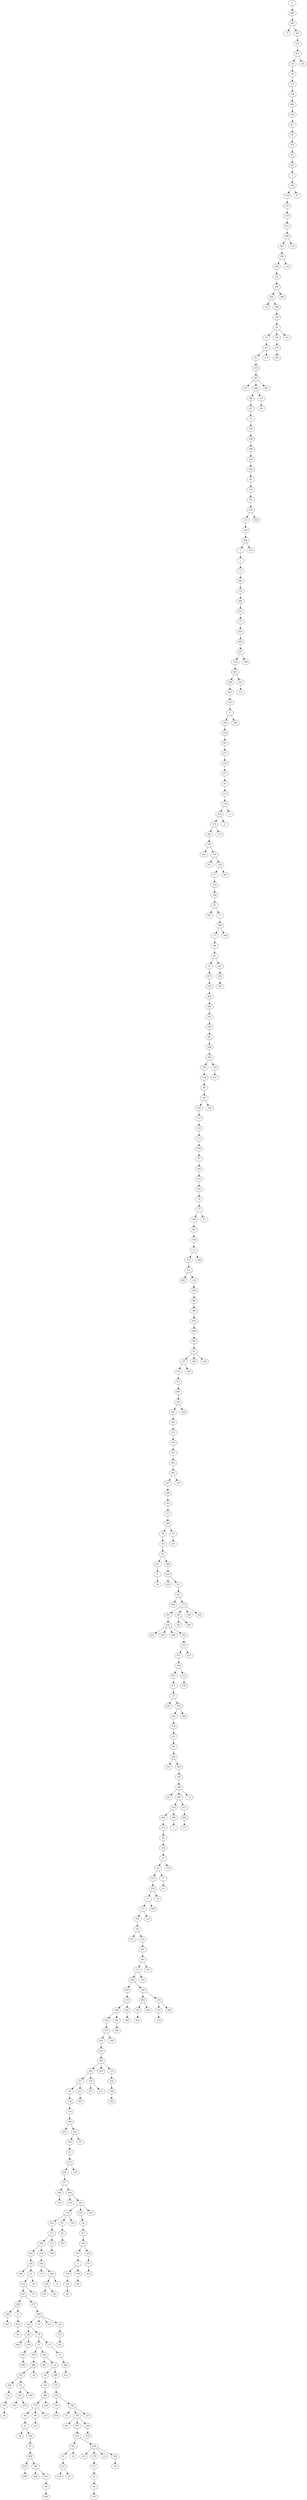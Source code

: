 digraph {
	0 [label=0]
	409 [label=409]
	385 [label=385]
	77 [label=77]
	487 [label=487]
	122 [label=122]
	427 [label=427]
	129 [label=129]
	50 [label=50]
	177 [label=177]
	259 [label=259]
	468 [label=468]
	426 [label=426]
	417 [label=417]
	237 [label=237]
	357 [label=357]
	63 [label=63]
	291 [label=291]
	7 [label=7]
	168 [label=168]
	134 [label=134]
	322 [label=322]
	278 [label=278]
	472 [label=472]
	486 [label=486]
	367 [label=367]
	250 [label=250]
	246 [label=246]
	26 [label=26]
	440 [label=440]
	200 [label=200]
	10 [label=10]
	366 [label=366]
	316 [label=316]
	29 [label=29]
	53 [label=53]
	141 [label=141]
	83 [label=83]
	422 [label=422]
	245 [label=245]
	325 [label=325]
	296 [label=296]
	380 [label=380]
	247 [label=247]
	52 [label=52]
	160 [label=160]
	390 [label=390]
	289 [label=289]
	262 [label=262]
	382 [label=382]
	49 [label=49]
	333 [label=333]
	66 [label=66]
	420 [label=420]
	135 [label=135]
	243 [label=243]
	464 [label=464]
	3 [label=3]
	1 [label=1]
	75 [label=75]
	280 [label=280]
	132 [label=132]
	498 [label=498]
	332 [label=332]
	131 [label=131]
	229 [label=229]
	499 [label=499]
	347 [label=347]
	128 [label=128]
	401 [label=401]
	249 [label=249]
	483 [label=483]
	116 [label=116]
	37 [label=37]
	180 [label=180]
	258 [label=258]
	343 [label=343]
	271 [label=271]
	230 [label=230]
	272 [label=272]
	28 [label=28]
	210 [label=210]
	178 [label=178]
	434 [label=434]
	374 [label=374]
	362 [label=362]
	350 [label=350]
	442 [label=442]
	314 [label=314]
	327 [label=327]
	224 [label=224]
	27 [label=27]
	275 [label=275]
	328 [label=328]
	41 [label=41]
	303 [label=303]
	71 [label=71]
	386 [label=386]
	17 [label=17]
	69 [label=69]
	81 [label=81]
	23 [label=23]
	475 [label=475]
	154 [label=154]
	384 [label=384]
	295 [label=295]
	191 [label=191]
	149 [label=149]
	391 [label=391]
	248 [label=248]
	493 [label=493]
	338 [label=338]
	358 [label=358]
	89 [label=89]
	445 [label=445]
	326 [label=326]
	127 [label=127]
	125 [label=125]
	113 [label=113]
	456 [label=456]
	97 [label=97]
	263 [label=263]
	311 [label=311]
	161 [label=161]
	79 [label=79]
	377 [label=377]
	199 [label=199]
	297 [label=297]
	104 [label=104]
	12 [label=12]
	372 [label=372]
	213 [label=213]
	481 [label=481]
	110 [label=110]
	356 [label=356]
	305 [label=305]
	340 [label=340]
	414 [label=414]
	488 [label=488]
	182 [label=182]
	42 [label=42]
	331 [label=331]
	118 [label=118]
	317 [label=317]
	491 [label=491]
	238 [label=238]
	441 [label=441]
	279 [label=279]
	151 [label=151]
	144 [label=144]
	433 [label=433]
	462 [label=462]
	185 [label=185]
	207 [label=207]
	300 [label=300]
	253 [label=253]
	273 [label=273]
	368 [label=368]
	76 [label=76]
	155 [label=155]
	19 [label=19]
	451 [label=451]
	51 [label=51]
	54 [label=54]
	369 [label=369]
	435 [label=435]
	429 [label=429]
	91 [label=91]
	167 [label=167]
	494 [label=494]
	373 [label=373]
	287 [label=287]
	455 [label=455]
	419 [label=419]
	345 [label=345]
	489 [label=489]
	302 [label=302]
	352 [label=352]
	411 [label=411]
	106 [label=106]
	497 [label=497]
	471 [label=471]
	31 [label=31]
	220 [label=220]
	474 [label=474]
	240 [label=240]
	470 [label=470]
	231 [label=231]
	80 [label=80]
	402 [label=402]
	335 [label=335]
	363 [label=363]
	307 [label=307]
	298 [label=298]
	85 [label=85]
	485 [label=485]
	453 [label=453]
	446 [label=446]
	121 [label=121]
	68 [label=68]
	334 [label=334]
	25 [label=25]
	95 [label=95]
	225 [label=225]
	255 [label=255]
	15 [label=15]
	112 [label=112]
	379 [label=379]
	102 [label=102]
	413 [label=413]
	232 [label=232]
	281 [label=281]
	361 [label=361]
	171 [label=171]
	196 [label=196]
	269 [label=269]
	170 [label=170]
	198 [label=198]
	136 [label=136]
	216 [label=216]
	436 [label=436]
	241 [label=241]
	304 [label=304]
	492 [label=492]
	321 [label=321]
	34 [label=34]
	139 [label=139]
	234 [label=234]
	398 [label=398]
	465 [label=465]
	192 [label=192]
	355 [label=355]
	43 [label=43]
	473 [label=473]
	469 [label=469]
	477 [label=477]
	266 [label=266]
	359 [label=359]
	449 [label=449]
	218 [label=218]
	392 [label=392]
	174 [label=174]
	423 [label=423]
	117 [label=117]
	306 [label=306]
	293 [label=293]
	236 [label=236]
	189 [label=189]
	55 [label=55]
	214 [label=214]
	203 [label=203]
	288 [label=288]
	209 [label=209]
	467 [label=467]
	4 [label=4]
	452 [label=452]
	183 [label=183]
	257 [label=257]
	466 [label=466]
	320 [label=320]
	242 [label=242]
	404 [label=404]
	438 [label=438]
	365 [label=365]
	496 [label=496]
	78 [label=78]
	21 [label=21]
	450 [label=450]
	490 [label=490]
	251 [label=251]
	264 [label=264]
	24 [label=24]
	56 [label=56]
	46 [label=46]
	351 [label=351]
	145 [label=145]
	92 [label=92]
	479 [label=479]
	156 [label=156]
	39 [label=39]
	344 [label=344]
	201 [label=201]
	14 [label=14]
	58 [label=58]
	148 [label=148]
	388 [label=388]
	274 [label=274]
	98 [label=98]
	22 [label=22]
	38 [label=38]
	184 [label=184]
	45 [label=45]
	299 [label=299]
	418 [label=418]
	208 [label=208]
	290 [label=290]
	484 [label=484]
	463 [label=463]
	99 [label=99]
	480 [label=480]
	86 [label=86]
	123 [label=123]
	215 [label=215]
	329 [label=329]
	286 [label=286]
	370 [label=370]
	202 [label=202]
	140 [label=140]
	416 [label=416]
	336 [label=336]
	32 [label=32]
	378 [label=378]
	261 [label=261]
	457 [label=457]
	226 [label=226]
	341 [label=341]
	61 [label=61]
	425 [label=425]
	138 [label=138]
	62 [label=62]
	20 [label=20]
	428 [label=428]
	233 [label=233]
	179 [label=179]
	111 [label=111]
	35 [label=35]
	44 [label=44]
	187 [label=187]
	212 [label=212]
	164 [label=164]
	84 [label=84]
	294 [label=294]
	459 [label=459]
	217 [label=217]
	137 [label=137]
	74 [label=74]
	360 [label=360]
	431 [label=431]
	70 [label=70]
	412 [label=412]
	126 [label=126]
	323 [label=323]
	252 [label=252]
	33 [label=33]
	36 [label=36]
	239 [label=239]
	244 [label=244]
	175 [label=175]
	268 [label=268]
	254 [label=254]
	339 [label=339]
	60 [label=60]
	72 [label=72]
	315 [label=315]
	186 [label=186]
	47 [label=47]
	82 [label=82]
	265 [label=265]
	205 [label=205]
	353 [label=353]
	94 [label=94]
	415 [label=415]
	194 [label=194]
	387 [label=387]
	5 [label=5]
	158 [label=158]
	124 [label=124]
	147 [label=147]
	146 [label=146]
	64 [label=64]
	458 [label=458]
	107 [label=107]
	430 [label=430]
	410 [label=410]
	276 [label=276]
	30 [label=30]
	221 [label=221]
	495 [label=495]
	318 [label=318]
	277 [label=277]
	211 [label=211]
	439 [label=439]
	152 [label=152]
	354 [label=354]
	190 [label=190]
	284 [label=284]
	188 [label=188]
	96 [label=96]
	482 [label=482]
	282 [label=282]
	309 [label=309]
	109 [label=109]
	403 [label=403]
	105 [label=105]
	432 [label=432]
	204 [label=204]
	163 [label=163]
	319 [label=319]
	153 [label=153]
	460 [label=460]
	181 [label=181]
	133 [label=133]
	312 [label=312]
	406 [label=406]
	18 [label=18]
	9 [label=9]
	16 [label=16]
	376 [label=376]
	405 [label=405]
	2 [label=2]
	313 [label=313]
	408 [label=408]
	173 [label=173]
	13 [label=13]
	444 [label=444]
	223 [label=223]
	478 [label=478]
	227 [label=227]
	88 [label=88]
	162 [label=162]
	260 [label=260]
	348 [label=348]
	424 [label=424]
	371 [label=371]
	270 [label=270]
	193 [label=193]
	349 [label=349]
	396 [label=396]
	206 [label=206]
	228 [label=228]
	308 [label=308]
	87 [label=87]
	108 [label=108]
	143 [label=143]
	437 [label=437]
	301 [label=301]
	454 [label=454]
	395 [label=395]
	399 [label=399]
	381 [label=381]
	115 [label=115]
	6 [label=6]
	11 [label=11]
	394 [label=394]
	222 [label=222]
	172 [label=172]
	169 [label=169]
	142 [label=142]
	364 [label=364]
	310 [label=310]
	101 [label=101]
	447 [label=447]
	119 [label=119]
	150 [label=150]
	195 [label=195]
	283 [label=283]
	93 [label=93]
	346 [label=346]
	130 [label=130]
	114 [label=114]
	67 [label=67]
	48 [label=48]
	0 -> 409
	409 -> 385
	385 -> 77
	385 -> 487
	487 -> 122
	122 -> 427
	427 -> 129
	129 -> 50
	50 -> 177
	177 -> 259
	259 -> 468
	468 -> 426
	426 -> 417
	417 -> 237
	237 -> 357
	357 -> 63
	63 -> 291
	291 -> 7
	7 -> 168
	168 -> 134
	134 -> 322
	322 -> 278
	278 -> 472
	472 -> 486
	486 -> 367
	367 -> 250
	250 -> 246
	246 -> 26
	26 -> 440
	440 -> 200
	200 -> 10
	200 -> 366
	366 -> 316
	316 -> 29
	29 -> 53
	53 -> 141
	141 -> 83
	83 -> 422
	422 -> 245
	245 -> 325
	245 -> 296
	296 -> 380
	380 -> 247
	247 -> 52
	52 -> 160
	160 -> 390
	390 -> 289
	289 -> 262
	262 -> 382
	382 -> 49
	49 -> 333
	333 -> 66
	66 -> 420
	420 -> 135
	135 -> 243
	243 -> 464
	464 -> 3
	3 -> 1
	1 -> 75
	75 -> 280
	280 -> 132
	132 -> 498
	498 -> 332
	332 -> 131
	131 -> 229
	229 -> 499
	499 -> 347
	347 -> 128
	128 -> 401
	401 -> 249
	249 -> 483
	483 -> 116
	116 -> 37
	37 -> 180
	180 -> 258
	258 -> 343
	343 -> 271
	271 -> 230
	230 -> 272
	272 -> 28
	28 -> 210
	210 -> 178
	178 -> 434
	434 -> 374
	374 -> 362
	362 -> 350
	350 -> 442
	350 -> 314
	314 -> 327
	314 -> 224
	224 -> 27
	27 -> 275
	275 -> 328
	328 -> 41
	41 -> 303
	41 -> 71
	71 -> 386
	386 -> 17
	17 -> 69
	69 -> 81
	81 -> 23
	23 -> 475
	475 -> 154
	154 -> 384
	384 -> 295
	295 -> 191
	191 -> 149
	149 -> 391
	391 -> 248
	248 -> 493
	493 -> 338
	338 -> 358
	358 -> 89
	89 -> 445
	445 -> 326
	326 -> 127
	127 -> 125
	125 -> 113
	113 -> 456
	456 -> 97
	97 -> 263
	263 -> 311
	311 -> 161
	161 -> 79
	79 -> 377
	377 -> 199
	199 -> 297
	297 -> 104
	104 -> 12
	12 -> 372
	372 -> 213
	213 -> 481
	213 -> 110
	110 -> 356
	356 -> 305
	305 -> 340
	340 -> 414
	414 -> 488
	488 -> 182
	182 -> 42
	42 -> 331
	331 -> 118
	118 -> 317
	317 -> 491
	491 -> 238
	238 -> 441
	441 -> 279
	279 -> 151
	151 -> 144
	144 -> 433
	433 -> 462
	462 -> 185
	185 -> 207
	207 -> 300
	300 -> 253
	253 -> 273
	273 -> 368
	368 -> 76
	76 -> 155
	155 -> 19
	19 -> 451
	451 -> 51
	51 -> 54
	19 -> 369
	369 -> 435
	435 -> 429
	435 -> 91
	91 -> 167
	167 -> 494
	167 -> 373
	373 -> 287
	287 -> 455
	455 -> 419
	455 -> 345
	455 -> 489
	455 -> 302
	302 -> 352
	352 -> 411
	411 -> 106
	106 -> 497
	497 -> 471
	471 -> 31
	31 -> 220
	31 -> 474
	474 -> 240
	240 -> 470
	470 -> 231
	231 -> 80
	80 -> 402
	402 -> 335
	402 -> 363
	363 -> 307
	307 -> 298
	298 -> 85
	298 -> 485
	485 -> 453
	453 -> 446
	446 -> 121
	121 -> 68
	68 -> 334
	334 -> 25
	25 -> 95
	95 -> 225
	225 -> 255
	255 -> 15
	15 -> 112
	112 -> 379
	379 -> 102
	102 -> 413
	102 -> 232
	232 -> 281
	281 -> 361
	361 -> 171
	171 -> 196
	196 -> 269
	269 -> 170
	170 -> 198
	198 -> 136
	136 -> 216
	216 -> 436
	436 -> 241
	241 -> 304
	304 -> 492
	492 -> 321
	321 -> 34
	34 -> 139
	139 -> 234
	234 -> 398
	398 -> 465
	398 -> 192
	192 -> 355
	355 -> 43
	43 -> 473
	473 -> 469
	469 -> 477
	477 -> 266
	266 -> 359
	477 -> 449
	449 -> 218
	449 -> 392
	392 -> 174
	174 -> 423
	423 -> 117
	117 -> 306
	306 -> 293
	293 -> 236
	236 -> 189
	236 -> 55
	55 -> 214
	214 -> 203
	203 -> 288
	288 -> 209
	209 -> 467
	288 -> 4
	4 -> 452
	452 -> 183
	203 -> 257
	257 -> 466
	466 -> 320
	320 -> 242
	242 -> 404
	242 -> 438
	438 -> 365
	365 -> 496
	320 -> 78
	78 -> 21
	21 -> 450
	450 -> 490
	490 -> 251
	251 -> 264
	264 -> 24
	24 -> 56
	56 -> 46
	251 -> 351
	351 -> 145
	145 -> 92
	145 -> 479
	351 -> 156
	490 -> 39
	21 -> 344
	344 -> 201
	344 -> 14
	14 -> 58
	58 -> 148
	148 -> 388
	388 -> 274
	274 -> 98
	98 -> 22
	22 -> 38
	22 -> 184
	184 -> 45
	45 -> 299
	299 -> 418
	418 -> 208
	299 -> 290
	290 -> 484
	290 -> 463
	463 -> 99
	99 -> 480
	274 -> 86
	86 -> 123
	274 -> 215
	388 -> 329
	14 -> 286
	286 -> 370
	370 -> 202
	202 -> 140
	140 -> 416
	202 -> 336
	336 -> 32
	336 -> 378
	378 -> 261
	378 -> 457
	457 -> 226
	226 -> 341
	341 -> 61
	61 -> 425
	425 -> 138
	425 -> 62
	341 -> 20
	226 -> 428
	428 -> 233
	428 -> 179
	179 -> 111
	111 -> 35
	35 -> 44
	44 -> 187
	428 -> 212
	428 -> 164
	164 -> 84
	378 -> 294
	294 -> 459
	336 -> 217
	78 -> 137
	137 -> 74
	74 -> 360
	360 -> 431
	466 -> 70
	466 -> 412
	466 -> 126
	126 -> 323
	323 -> 252
	214 -> 33
	55 -> 36
	306 -> 239
	239 -> 244
	244 -> 175
	244 -> 268
	268 -> 254
	254 -> 339
	254 -> 60
	268 -> 72
	117 -> 315
	315 -> 186
	174 -> 47
	47 -> 82
	82 -> 265
	174 -> 205
	392 -> 353
	353 -> 94
	94 -> 415
	415 -> 194
	194 -> 387
	387 -> 5
	5 -> 158
	158 -> 124
	124 -> 147
	5 -> 146
	146 -> 64
	194 -> 458
	458 -> 107
	107 -> 430
	392 -> 410
	473 -> 276
	192 -> 30
	321 -> 221
	221 -> 495
	492 -> 318
	318 -> 277
	318 -> 211
	304 -> 439
	304 -> 152
	152 -> 354
	354 -> 190
	190 -> 284
	216 -> 188
	198 -> 96
	96 -> 482
	170 -> 282
	282 -> 309
	196 -> 109
	109 -> 403
	403 -> 105
	105 -> 432
	403 -> 204
	109 -> 163
	163 -> 319
	319 -> 153
	163 -> 460
	171 -> 181
	361 -> 133
	112 -> 312
	15 -> 406
	255 -> 18
	95 -> 9
	9 -> 16
	25 -> 376
	453 -> 405
	405 -> 2
	485 -> 313
	313 -> 408
	408 -> 173
	298 -> 13
	474 -> 444
	106 -> 223
	223 -> 478
	352 -> 227
	373 -> 88
	88 -> 162
	88 -> 260
	373 -> 348
	373 -> 424
	368 -> 371
	371 -> 270
	185 -> 193
	238 -> 349
	331 -> 396
	42 -> 206
	42 -> 228
	12 -> 308
	377 -> 87
	445 -> 108
	493 -> 143
	143 -> 437
	81 -> 301
	301 -> 454
	454 -> 395
	386 -> 399
	224 -> 381
	374 -> 115
	434 -> 6
	178 -> 11
	37 -> 394
	401 -> 222
	222 -> 172
	347 -> 169
	464 -> 142
	420 -> 364
	296 -> 310
	310 -> 101
	245 -> 447
	141 -> 119
	29 -> 150
	150 -> 195
	195 -> 283
	29 -> 93
	440 -> 346
	250 -> 130
	486 -> 114
	168 -> 67
	427 -> 48
}
